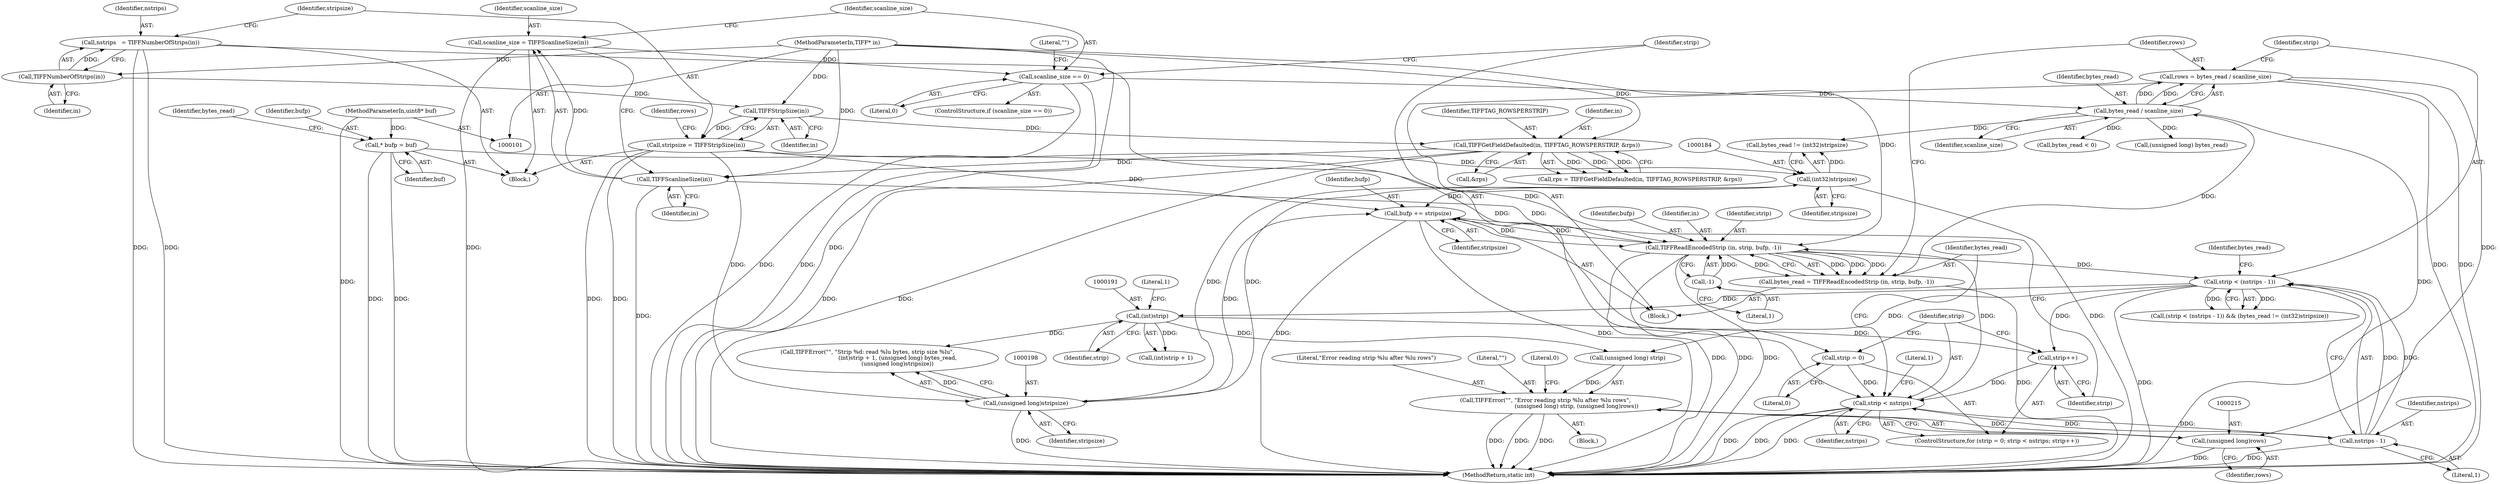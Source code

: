 digraph "0_libtiff_9657bbe3cdce4aaa90e07d50c1c70ae52da0ba6a@API" {
"1000169" [label="(Call,rows = bytes_read / scanline_size)"];
"1000171" [label="(Call,bytes_read / scanline_size)"];
"1000161" [label="(Call,bytes_read = TIFFReadEncodedStrip (in, strip, bufp, -1))"];
"1000163" [label="(Call,TIFFReadEncodedStrip (in, strip, bufp, -1))"];
"1000139" [label="(Call,TIFFScanlineSize(in))"];
"1000131" [label="(Call,TIFFGetFieldDefaulted(in, TIFFTAG_ROWSPERSTRIP, &rps))"];
"1000122" [label="(Call,TIFFStripSize(in))"];
"1000117" [label="(Call,TIFFNumberOfStrips(in))"];
"1000102" [label="(MethodParameterIn,TIFF* in)"];
"1000155" [label="(Call,strip < nstrips)"];
"1000158" [label="(Call,strip++)"];
"1000176" [label="(Call,strip < (nstrips - 1))"];
"1000178" [label="(Call,nstrips - 1)"];
"1000190" [label="(Call,(int)strip)"];
"1000152" [label="(Call,strip = 0)"];
"1000115" [label="(Call,nstrips   = TIFFNumberOfStrips(in))"];
"1000106" [label="(Call,* bufp = buf)"];
"1000103" [label="(MethodParameterIn,uint8* buf)"];
"1000219" [label="(Call,bufp += stripsize)"];
"1000183" [label="(Call,(int32)stripsize)"];
"1000120" [label="(Call,stripsize = TIFFStripSize(in))"];
"1000197" [label="(Call,(unsigned long)stripsize)"];
"1000167" [label="(Call,-1)"];
"1000142" [label="(Call,scanline_size == 0)"];
"1000137" [label="(Call,scanline_size = TIFFScanlineSize(in))"];
"1000214" [label="(Call,(unsigned long)rows)"];
"1000208" [label="(Call,TIFFError(\"\", \"Error reading strip %lu after %lu rows\",\n                                   (unsigned long) strip, (unsigned long)rows))"];
"1000131" [label="(Call,TIFFGetFieldDefaulted(in, TIFFTAG_ROWSPERSTRIP, &rps))"];
"1000171" [label="(Call,bytes_read / scanline_size)"];
"1000107" [label="(Identifier,bufp)"];
"1000102" [label="(MethodParameterIn,TIFF* in)"];
"1000141" [label="(ControlStructure,if (scanline_size == 0))"];
"1000186" [label="(Call,TIFFError(\"\", \"Strip %d: read %lu bytes, strip size %lu\",\n                                  (int)strip + 1, (unsigned long) bytes_read,\n                                  (unsigned long)stripsize))"];
"1000199" [label="(Identifier,stripsize)"];
"1000202" [label="(Call,bytes_read < 0)"];
"1000214" [label="(Call,(unsigned long)rows)"];
"1000151" [label="(ControlStructure,for (strip = 0; strip < nstrips; strip++))"];
"1000176" [label="(Call,strip < (nstrips - 1))"];
"1000172" [label="(Identifier,bytes_read)"];
"1000209" [label="(Literal,\"\")"];
"1000122" [label="(Call,TIFFStripSize(in))"];
"1000167" [label="(Call,-1)"];
"1000192" [label="(Identifier,strip)"];
"1000168" [label="(Literal,1)"];
"1000103" [label="(MethodParameterIn,uint8* buf)"];
"1000177" [label="(Identifier,strip)"];
"1000144" [label="(Literal,0)"];
"1000194" [label="(Call,(unsigned long) bytes_read)"];
"1000137" [label="(Call,scanline_size = TIFFScanlineSize(in))"];
"1000155" [label="(Call,strip < nstrips)"];
"1000143" [label="(Identifier,scanline_size)"];
"1000161" [label="(Call,bytes_read = TIFFReadEncodedStrip (in, strip, bufp, -1))"];
"1000164" [label="(Identifier,in)"];
"1000126" [label="(Identifier,rows)"];
"1000197" [label="(Call,(unsigned long)stripsize)"];
"1000159" [label="(Identifier,strip)"];
"1000219" [label="(Call,bufp += stripsize)"];
"1000162" [label="(Identifier,bytes_read)"];
"1000165" [label="(Identifier,strip)"];
"1000154" [label="(Literal,0)"];
"1000152" [label="(Call,strip = 0)"];
"1000153" [label="(Identifier,strip)"];
"1000121" [label="(Identifier,stripsize)"];
"1000160" [label="(Block,)"];
"1000120" [label="(Call,stripsize = TIFFStripSize(in))"];
"1000208" [label="(Call,TIFFError(\"\", \"Error reading strip %lu after %lu rows\",\n                                   (unsigned long) strip, (unsigned long)rows))"];
"1000116" [label="(Identifier,nstrips)"];
"1000224" [label="(MethodReturn,static int)"];
"1000185" [label="(Identifier,stripsize)"];
"1000181" [label="(Call,bytes_read != (int32)stripsize)"];
"1000129" [label="(Call,rps = TIFFGetFieldDefaulted(in, TIFFTAG_ROWSPERSTRIP, &rps))"];
"1000218" [label="(Literal,0)"];
"1000142" [label="(Call,scanline_size == 0)"];
"1000183" [label="(Call,(int32)stripsize)"];
"1000207" [label="(Block,)"];
"1000190" [label="(Call,(int)strip)"];
"1000169" [label="(Call,rows = bytes_read / scanline_size)"];
"1000106" [label="(Call,* bufp = buf)"];
"1000134" [label="(Call,&rps)"];
"1000158" [label="(Call,strip++)"];
"1000166" [label="(Identifier,bufp)"];
"1000221" [label="(Identifier,stripsize)"];
"1000123" [label="(Identifier,in)"];
"1000147" [label="(Literal,\"\")"];
"1000193" [label="(Literal,1)"];
"1000220" [label="(Identifier,bufp)"];
"1000157" [label="(Identifier,nstrips)"];
"1000139" [label="(Call,TIFFScanlineSize(in))"];
"1000175" [label="(Call,(strip < (nstrips - 1)) && (bytes_read != (int32)stripsize))"];
"1000132" [label="(Identifier,in)"];
"1000108" [label="(Identifier,buf)"];
"1000210" [label="(Literal,\"Error reading strip %lu after %lu rows\")"];
"1000179" [label="(Identifier,nstrips)"];
"1000178" [label="(Call,nstrips - 1)"];
"1000163" [label="(Call,TIFFReadEncodedStrip (in, strip, bufp, -1))"];
"1000118" [label="(Identifier,in)"];
"1000223" [label="(Literal,1)"];
"1000138" [label="(Identifier,scanline_size)"];
"1000180" [label="(Literal,1)"];
"1000216" [label="(Identifier,rows)"];
"1000140" [label="(Identifier,in)"];
"1000156" [label="(Identifier,strip)"];
"1000133" [label="(Identifier,TIFFTAG_ROWSPERSTRIP)"];
"1000117" [label="(Call,TIFFNumberOfStrips(in))"];
"1000170" [label="(Identifier,rows)"];
"1000211" [label="(Call,(unsigned long) strip)"];
"1000173" [label="(Identifier,scanline_size)"];
"1000104" [label="(Block,)"];
"1000115" [label="(Call,nstrips   = TIFFNumberOfStrips(in))"];
"1000111" [label="(Identifier,bytes_read)"];
"1000189" [label="(Call,(int)strip + 1)"];
"1000182" [label="(Identifier,bytes_read)"];
"1000169" -> "1000160"  [label="AST: "];
"1000169" -> "1000171"  [label="CFG: "];
"1000170" -> "1000169"  [label="AST: "];
"1000171" -> "1000169"  [label="AST: "];
"1000177" -> "1000169"  [label="CFG: "];
"1000169" -> "1000224"  [label="DDG: "];
"1000169" -> "1000224"  [label="DDG: "];
"1000171" -> "1000169"  [label="DDG: "];
"1000171" -> "1000169"  [label="DDG: "];
"1000169" -> "1000214"  [label="DDG: "];
"1000171" -> "1000173"  [label="CFG: "];
"1000172" -> "1000171"  [label="AST: "];
"1000173" -> "1000171"  [label="AST: "];
"1000171" -> "1000224"  [label="DDG: "];
"1000161" -> "1000171"  [label="DDG: "];
"1000142" -> "1000171"  [label="DDG: "];
"1000171" -> "1000181"  [label="DDG: "];
"1000171" -> "1000194"  [label="DDG: "];
"1000171" -> "1000202"  [label="DDG: "];
"1000161" -> "1000160"  [label="AST: "];
"1000161" -> "1000163"  [label="CFG: "];
"1000162" -> "1000161"  [label="AST: "];
"1000163" -> "1000161"  [label="AST: "];
"1000170" -> "1000161"  [label="CFG: "];
"1000161" -> "1000224"  [label="DDG: "];
"1000163" -> "1000161"  [label="DDG: "];
"1000163" -> "1000161"  [label="DDG: "];
"1000163" -> "1000161"  [label="DDG: "];
"1000163" -> "1000161"  [label="DDG: "];
"1000163" -> "1000167"  [label="CFG: "];
"1000164" -> "1000163"  [label="AST: "];
"1000165" -> "1000163"  [label="AST: "];
"1000166" -> "1000163"  [label="AST: "];
"1000167" -> "1000163"  [label="AST: "];
"1000163" -> "1000224"  [label="DDG: "];
"1000163" -> "1000224"  [label="DDG: "];
"1000163" -> "1000224"  [label="DDG: "];
"1000139" -> "1000163"  [label="DDG: "];
"1000102" -> "1000163"  [label="DDG: "];
"1000155" -> "1000163"  [label="DDG: "];
"1000106" -> "1000163"  [label="DDG: "];
"1000219" -> "1000163"  [label="DDG: "];
"1000167" -> "1000163"  [label="DDG: "];
"1000163" -> "1000176"  [label="DDG: "];
"1000163" -> "1000219"  [label="DDG: "];
"1000139" -> "1000137"  [label="AST: "];
"1000139" -> "1000140"  [label="CFG: "];
"1000140" -> "1000139"  [label="AST: "];
"1000137" -> "1000139"  [label="CFG: "];
"1000139" -> "1000224"  [label="DDG: "];
"1000139" -> "1000137"  [label="DDG: "];
"1000131" -> "1000139"  [label="DDG: "];
"1000102" -> "1000139"  [label="DDG: "];
"1000131" -> "1000129"  [label="AST: "];
"1000131" -> "1000134"  [label="CFG: "];
"1000132" -> "1000131"  [label="AST: "];
"1000133" -> "1000131"  [label="AST: "];
"1000134" -> "1000131"  [label="AST: "];
"1000129" -> "1000131"  [label="CFG: "];
"1000131" -> "1000224"  [label="DDG: "];
"1000131" -> "1000224"  [label="DDG: "];
"1000131" -> "1000129"  [label="DDG: "];
"1000131" -> "1000129"  [label="DDG: "];
"1000131" -> "1000129"  [label="DDG: "];
"1000122" -> "1000131"  [label="DDG: "];
"1000102" -> "1000131"  [label="DDG: "];
"1000122" -> "1000120"  [label="AST: "];
"1000122" -> "1000123"  [label="CFG: "];
"1000123" -> "1000122"  [label="AST: "];
"1000120" -> "1000122"  [label="CFG: "];
"1000122" -> "1000120"  [label="DDG: "];
"1000117" -> "1000122"  [label="DDG: "];
"1000102" -> "1000122"  [label="DDG: "];
"1000117" -> "1000115"  [label="AST: "];
"1000117" -> "1000118"  [label="CFG: "];
"1000118" -> "1000117"  [label="AST: "];
"1000115" -> "1000117"  [label="CFG: "];
"1000117" -> "1000115"  [label="DDG: "];
"1000102" -> "1000117"  [label="DDG: "];
"1000102" -> "1000101"  [label="AST: "];
"1000102" -> "1000224"  [label="DDG: "];
"1000155" -> "1000151"  [label="AST: "];
"1000155" -> "1000157"  [label="CFG: "];
"1000156" -> "1000155"  [label="AST: "];
"1000157" -> "1000155"  [label="AST: "];
"1000162" -> "1000155"  [label="CFG: "];
"1000223" -> "1000155"  [label="CFG: "];
"1000155" -> "1000224"  [label="DDG: "];
"1000155" -> "1000224"  [label="DDG: "];
"1000155" -> "1000224"  [label="DDG: "];
"1000158" -> "1000155"  [label="DDG: "];
"1000152" -> "1000155"  [label="DDG: "];
"1000178" -> "1000155"  [label="DDG: "];
"1000115" -> "1000155"  [label="DDG: "];
"1000155" -> "1000178"  [label="DDG: "];
"1000158" -> "1000151"  [label="AST: "];
"1000158" -> "1000159"  [label="CFG: "];
"1000159" -> "1000158"  [label="AST: "];
"1000156" -> "1000158"  [label="CFG: "];
"1000176" -> "1000158"  [label="DDG: "];
"1000190" -> "1000158"  [label="DDG: "];
"1000176" -> "1000175"  [label="AST: "];
"1000176" -> "1000178"  [label="CFG: "];
"1000177" -> "1000176"  [label="AST: "];
"1000178" -> "1000176"  [label="AST: "];
"1000182" -> "1000176"  [label="CFG: "];
"1000175" -> "1000176"  [label="CFG: "];
"1000176" -> "1000224"  [label="DDG: "];
"1000176" -> "1000175"  [label="DDG: "];
"1000176" -> "1000175"  [label="DDG: "];
"1000178" -> "1000176"  [label="DDG: "];
"1000178" -> "1000176"  [label="DDG: "];
"1000176" -> "1000190"  [label="DDG: "];
"1000176" -> "1000211"  [label="DDG: "];
"1000178" -> "1000180"  [label="CFG: "];
"1000179" -> "1000178"  [label="AST: "];
"1000180" -> "1000178"  [label="AST: "];
"1000178" -> "1000224"  [label="DDG: "];
"1000190" -> "1000189"  [label="AST: "];
"1000190" -> "1000192"  [label="CFG: "];
"1000191" -> "1000190"  [label="AST: "];
"1000192" -> "1000190"  [label="AST: "];
"1000193" -> "1000190"  [label="CFG: "];
"1000190" -> "1000186"  [label="DDG: "];
"1000190" -> "1000189"  [label="DDG: "];
"1000190" -> "1000211"  [label="DDG: "];
"1000152" -> "1000151"  [label="AST: "];
"1000152" -> "1000154"  [label="CFG: "];
"1000153" -> "1000152"  [label="AST: "];
"1000154" -> "1000152"  [label="AST: "];
"1000156" -> "1000152"  [label="CFG: "];
"1000115" -> "1000104"  [label="AST: "];
"1000116" -> "1000115"  [label="AST: "];
"1000121" -> "1000115"  [label="CFG: "];
"1000115" -> "1000224"  [label="DDG: "];
"1000115" -> "1000224"  [label="DDG: "];
"1000106" -> "1000104"  [label="AST: "];
"1000106" -> "1000108"  [label="CFG: "];
"1000107" -> "1000106"  [label="AST: "];
"1000108" -> "1000106"  [label="AST: "];
"1000111" -> "1000106"  [label="CFG: "];
"1000106" -> "1000224"  [label="DDG: "];
"1000106" -> "1000224"  [label="DDG: "];
"1000103" -> "1000106"  [label="DDG: "];
"1000103" -> "1000101"  [label="AST: "];
"1000103" -> "1000224"  [label="DDG: "];
"1000219" -> "1000160"  [label="AST: "];
"1000219" -> "1000221"  [label="CFG: "];
"1000220" -> "1000219"  [label="AST: "];
"1000221" -> "1000219"  [label="AST: "];
"1000159" -> "1000219"  [label="CFG: "];
"1000219" -> "1000224"  [label="DDG: "];
"1000219" -> "1000224"  [label="DDG: "];
"1000183" -> "1000219"  [label="DDG: "];
"1000120" -> "1000219"  [label="DDG: "];
"1000197" -> "1000219"  [label="DDG: "];
"1000183" -> "1000181"  [label="AST: "];
"1000183" -> "1000185"  [label="CFG: "];
"1000184" -> "1000183"  [label="AST: "];
"1000185" -> "1000183"  [label="AST: "];
"1000181" -> "1000183"  [label="CFG: "];
"1000183" -> "1000224"  [label="DDG: "];
"1000183" -> "1000181"  [label="DDG: "];
"1000120" -> "1000183"  [label="DDG: "];
"1000197" -> "1000183"  [label="DDG: "];
"1000183" -> "1000197"  [label="DDG: "];
"1000120" -> "1000104"  [label="AST: "];
"1000121" -> "1000120"  [label="AST: "];
"1000126" -> "1000120"  [label="CFG: "];
"1000120" -> "1000224"  [label="DDG: "];
"1000120" -> "1000224"  [label="DDG: "];
"1000120" -> "1000197"  [label="DDG: "];
"1000197" -> "1000186"  [label="AST: "];
"1000197" -> "1000199"  [label="CFG: "];
"1000198" -> "1000197"  [label="AST: "];
"1000199" -> "1000197"  [label="AST: "];
"1000186" -> "1000197"  [label="CFG: "];
"1000197" -> "1000224"  [label="DDG: "];
"1000197" -> "1000186"  [label="DDG: "];
"1000167" -> "1000168"  [label="CFG: "];
"1000168" -> "1000167"  [label="AST: "];
"1000142" -> "1000141"  [label="AST: "];
"1000142" -> "1000144"  [label="CFG: "];
"1000143" -> "1000142"  [label="AST: "];
"1000144" -> "1000142"  [label="AST: "];
"1000147" -> "1000142"  [label="CFG: "];
"1000153" -> "1000142"  [label="CFG: "];
"1000142" -> "1000224"  [label="DDG: "];
"1000142" -> "1000224"  [label="DDG: "];
"1000137" -> "1000142"  [label="DDG: "];
"1000137" -> "1000104"  [label="AST: "];
"1000138" -> "1000137"  [label="AST: "];
"1000143" -> "1000137"  [label="CFG: "];
"1000137" -> "1000224"  [label="DDG: "];
"1000214" -> "1000208"  [label="AST: "];
"1000214" -> "1000216"  [label="CFG: "];
"1000215" -> "1000214"  [label="AST: "];
"1000216" -> "1000214"  [label="AST: "];
"1000208" -> "1000214"  [label="CFG: "];
"1000214" -> "1000224"  [label="DDG: "];
"1000214" -> "1000208"  [label="DDG: "];
"1000208" -> "1000207"  [label="AST: "];
"1000209" -> "1000208"  [label="AST: "];
"1000210" -> "1000208"  [label="AST: "];
"1000211" -> "1000208"  [label="AST: "];
"1000218" -> "1000208"  [label="CFG: "];
"1000208" -> "1000224"  [label="DDG: "];
"1000208" -> "1000224"  [label="DDG: "];
"1000208" -> "1000224"  [label="DDG: "];
"1000211" -> "1000208"  [label="DDG: "];
}
